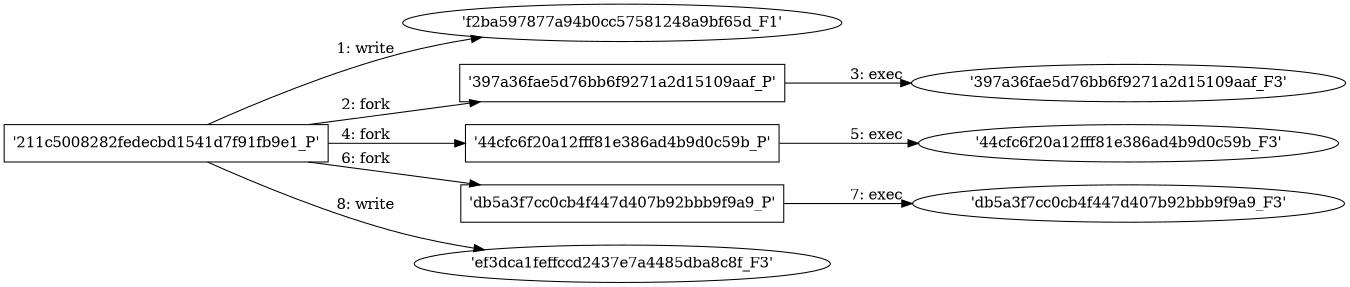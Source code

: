 digraph "D:\Learning\Paper\apt\基于CTI的攻击预警\Dataset\攻击图\ASGfromALLCTI\Threat Source newsletter (April 2, 2020).dot" {
rankdir="LR"
size="9"
fixedsize="false"
splines="true"
nodesep=0.3
ranksep=0
fontsize=10
overlap="scalexy"
engine= "neato"
	"'f2ba597877a94b0cc57581248a9bf65d_F1'" [node_type=file shape=ellipse]
	"'211c5008282fedecbd1541d7f91fb9e1_P'" [node_type=Process shape=box]
	"'211c5008282fedecbd1541d7f91fb9e1_P'" -> "'f2ba597877a94b0cc57581248a9bf65d_F1'" [label="1: write"]
	"'211c5008282fedecbd1541d7f91fb9e1_P'" [node_type=Process shape=box]
	"'397a36fae5d76bb6f9271a2d15109aaf_P'" [node_type=Process shape=box]
	"'211c5008282fedecbd1541d7f91fb9e1_P'" -> "'397a36fae5d76bb6f9271a2d15109aaf_P'" [label="2: fork"]
	"'397a36fae5d76bb6f9271a2d15109aaf_P'" [node_type=Process shape=box]
	"'397a36fae5d76bb6f9271a2d15109aaf_F3'" [node_type=File shape=ellipse]
	"'397a36fae5d76bb6f9271a2d15109aaf_P'" -> "'397a36fae5d76bb6f9271a2d15109aaf_F3'" [label="3: exec"]
	"'211c5008282fedecbd1541d7f91fb9e1_P'" [node_type=Process shape=box]
	"'44cfc6f20a12fff81e386ad4b9d0c59b_P'" [node_type=Process shape=box]
	"'211c5008282fedecbd1541d7f91fb9e1_P'" -> "'44cfc6f20a12fff81e386ad4b9d0c59b_P'" [label="4: fork"]
	"'44cfc6f20a12fff81e386ad4b9d0c59b_P'" [node_type=Process shape=box]
	"'44cfc6f20a12fff81e386ad4b9d0c59b_F3'" [node_type=File shape=ellipse]
	"'44cfc6f20a12fff81e386ad4b9d0c59b_P'" -> "'44cfc6f20a12fff81e386ad4b9d0c59b_F3'" [label="5: exec"]
	"'211c5008282fedecbd1541d7f91fb9e1_P'" [node_type=Process shape=box]
	"'db5a3f7cc0cb4f447d407b92bbb9f9a9_P'" [node_type=Process shape=box]
	"'211c5008282fedecbd1541d7f91fb9e1_P'" -> "'db5a3f7cc0cb4f447d407b92bbb9f9a9_P'" [label="6: fork"]
	"'db5a3f7cc0cb4f447d407b92bbb9f9a9_P'" [node_type=Process shape=box]
	"'db5a3f7cc0cb4f447d407b92bbb9f9a9_F3'" [node_type=File shape=ellipse]
	"'db5a3f7cc0cb4f447d407b92bbb9f9a9_P'" -> "'db5a3f7cc0cb4f447d407b92bbb9f9a9_F3'" [label="7: exec"]
	"'ef3dca1feffccd2437e7a4485dba8c8f_F3'" [node_type=file shape=ellipse]
	"'211c5008282fedecbd1541d7f91fb9e1_P'" [node_type=Process shape=box]
	"'211c5008282fedecbd1541d7f91fb9e1_P'" -> "'ef3dca1feffccd2437e7a4485dba8c8f_F3'" [label="8: write"]
}
